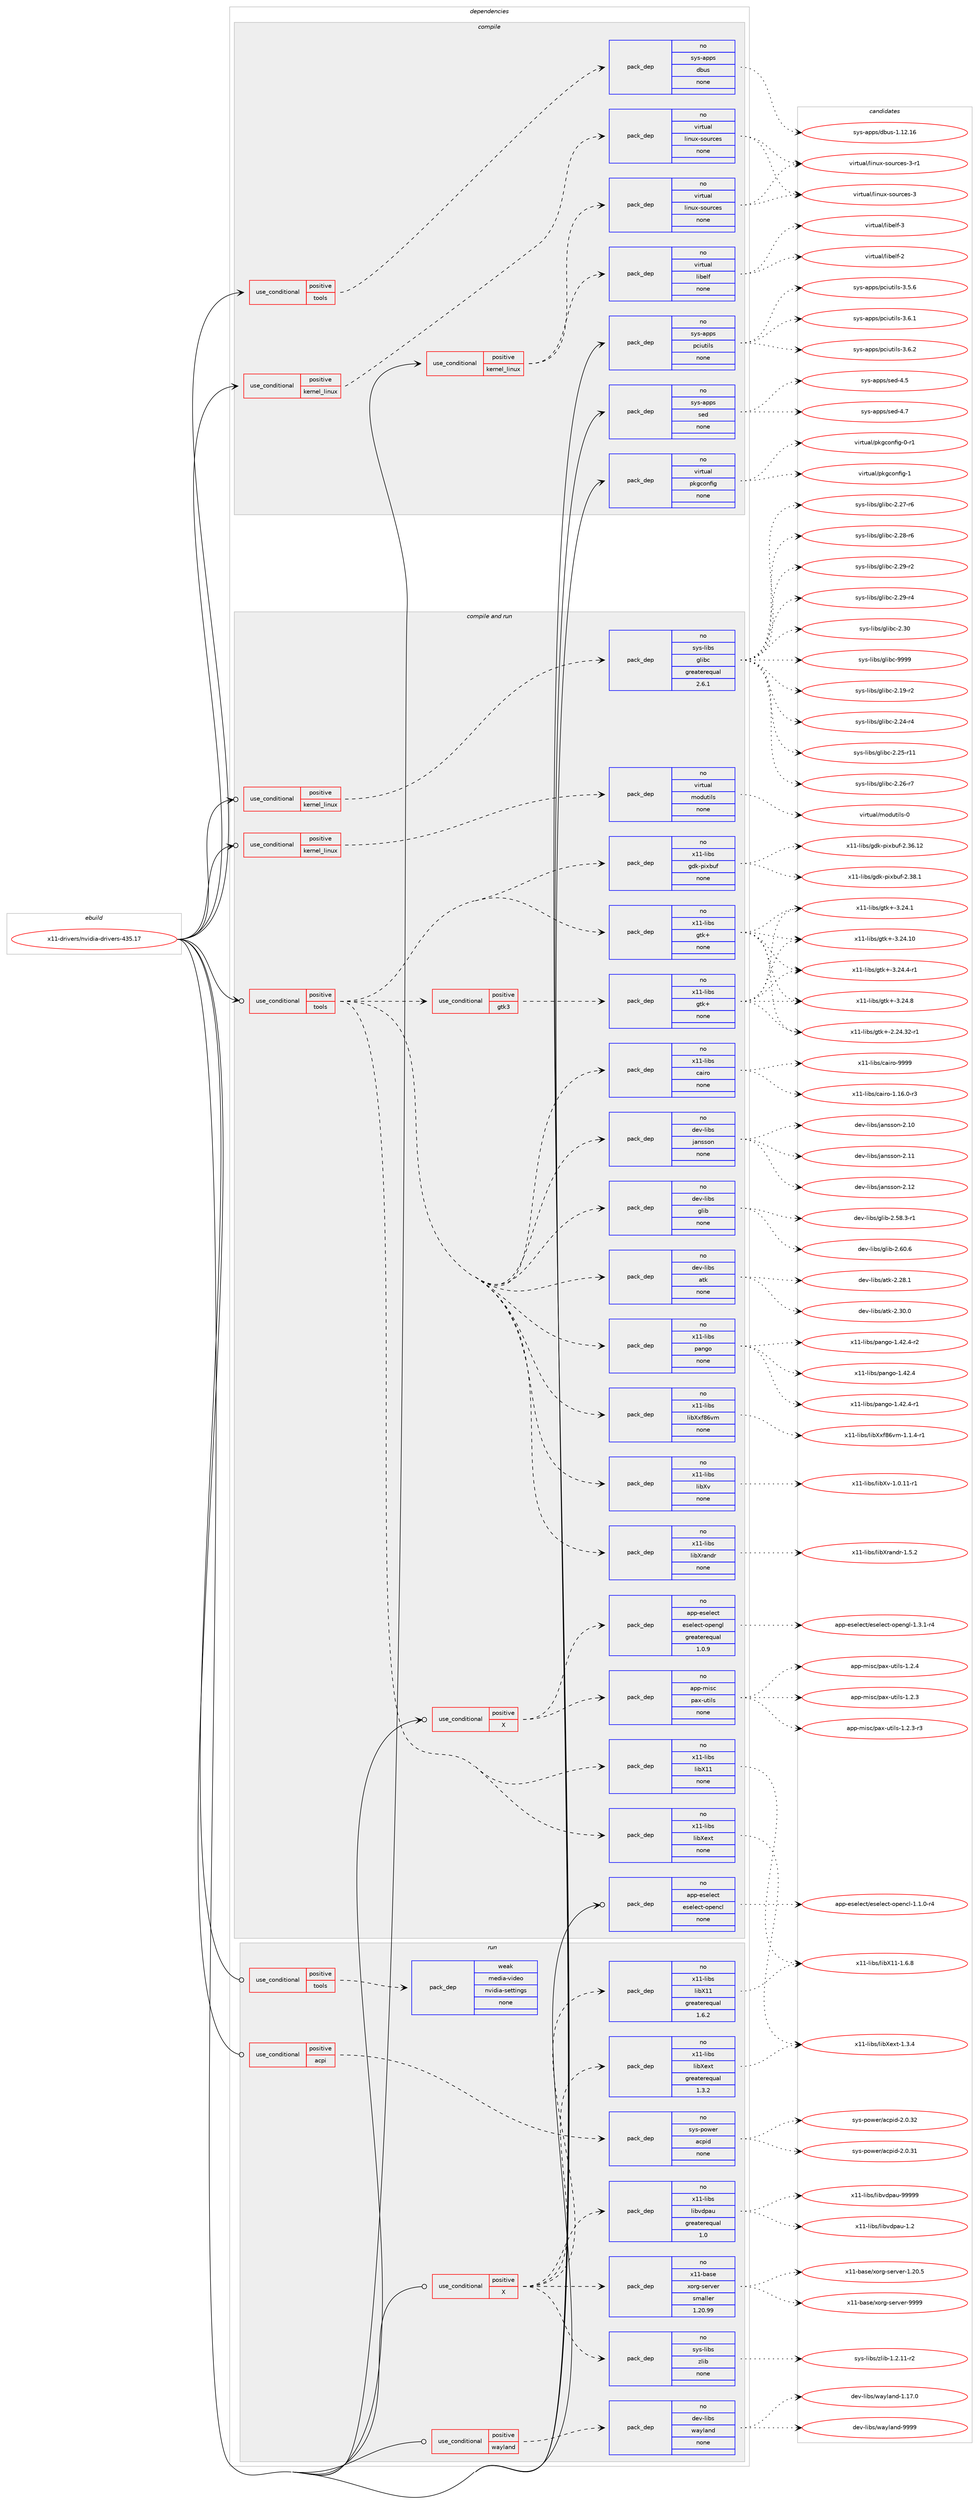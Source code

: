 digraph prolog {

# *************
# Graph options
# *************

newrank=true;
concentrate=true;
compound=true;
graph [rankdir=LR,fontname=Helvetica,fontsize=10,ranksep=1.5];#, ranksep=2.5, nodesep=0.2];
edge  [arrowhead=vee];
node  [fontname=Helvetica,fontsize=10];

# **********
# The ebuild
# **********

subgraph cluster_leftcol {
color=gray;
rank=same;
label=<<i>ebuild</i>>;
id [label="x11-drivers/nvidia-drivers-435.17", color=red, width=4, href="../x11-drivers/nvidia-drivers-435.17.svg"];
}

# ****************
# The dependencies
# ****************

subgraph cluster_midcol {
color=gray;
label=<<i>dependencies</i>>;
subgraph cluster_compile {
fillcolor="#eeeeee";
style=filled;
label=<<i>compile</i>>;
subgraph cond601 {
dependency2317 [label=<<TABLE BORDER="0" CELLBORDER="1" CELLSPACING="0" CELLPADDING="4"><TR><TD ROWSPAN="3" CELLPADDING="10">use_conditional</TD></TR><TR><TD>positive</TD></TR><TR><TD>kernel_linux</TD></TR></TABLE>>, shape=none, color=red];
subgraph pack1685 {
dependency2318 [label=<<TABLE BORDER="0" CELLBORDER="1" CELLSPACING="0" CELLPADDING="4" WIDTH="220"><TR><TD ROWSPAN="6" CELLPADDING="30">pack_dep</TD></TR><TR><TD WIDTH="110">no</TD></TR><TR><TD>virtual</TD></TR><TR><TD>linux-sources</TD></TR><TR><TD>none</TD></TR><TR><TD></TD></TR></TABLE>>, shape=none, color=blue];
}
dependency2317:e -> dependency2318:w [weight=20,style="dashed",arrowhead="vee"];
}
id:e -> dependency2317:w [weight=20,style="solid",arrowhead="vee"];
subgraph cond602 {
dependency2319 [label=<<TABLE BORDER="0" CELLBORDER="1" CELLSPACING="0" CELLPADDING="4"><TR><TD ROWSPAN="3" CELLPADDING="10">use_conditional</TD></TR><TR><TD>positive</TD></TR><TR><TD>kernel_linux</TD></TR></TABLE>>, shape=none, color=red];
subgraph pack1686 {
dependency2320 [label=<<TABLE BORDER="0" CELLBORDER="1" CELLSPACING="0" CELLPADDING="4" WIDTH="220"><TR><TD ROWSPAN="6" CELLPADDING="30">pack_dep</TD></TR><TR><TD WIDTH="110">no</TD></TR><TR><TD>virtual</TD></TR><TR><TD>linux-sources</TD></TR><TR><TD>none</TD></TR><TR><TD></TD></TR></TABLE>>, shape=none, color=blue];
}
dependency2319:e -> dependency2320:w [weight=20,style="dashed",arrowhead="vee"];
subgraph pack1687 {
dependency2321 [label=<<TABLE BORDER="0" CELLBORDER="1" CELLSPACING="0" CELLPADDING="4" WIDTH="220"><TR><TD ROWSPAN="6" CELLPADDING="30">pack_dep</TD></TR><TR><TD WIDTH="110">no</TD></TR><TR><TD>virtual</TD></TR><TR><TD>libelf</TD></TR><TR><TD>none</TD></TR><TR><TD></TD></TR></TABLE>>, shape=none, color=blue];
}
dependency2319:e -> dependency2321:w [weight=20,style="dashed",arrowhead="vee"];
}
id:e -> dependency2319:w [weight=20,style="solid",arrowhead="vee"];
subgraph cond603 {
dependency2322 [label=<<TABLE BORDER="0" CELLBORDER="1" CELLSPACING="0" CELLPADDING="4"><TR><TD ROWSPAN="3" CELLPADDING="10">use_conditional</TD></TR><TR><TD>positive</TD></TR><TR><TD>tools</TD></TR></TABLE>>, shape=none, color=red];
subgraph pack1688 {
dependency2323 [label=<<TABLE BORDER="0" CELLBORDER="1" CELLSPACING="0" CELLPADDING="4" WIDTH="220"><TR><TD ROWSPAN="6" CELLPADDING="30">pack_dep</TD></TR><TR><TD WIDTH="110">no</TD></TR><TR><TD>sys-apps</TD></TR><TR><TD>dbus</TD></TR><TR><TD>none</TD></TR><TR><TD></TD></TR></TABLE>>, shape=none, color=blue];
}
dependency2322:e -> dependency2323:w [weight=20,style="dashed",arrowhead="vee"];
}
id:e -> dependency2322:w [weight=20,style="solid",arrowhead="vee"];
subgraph pack1689 {
dependency2324 [label=<<TABLE BORDER="0" CELLBORDER="1" CELLSPACING="0" CELLPADDING="4" WIDTH="220"><TR><TD ROWSPAN="6" CELLPADDING="30">pack_dep</TD></TR><TR><TD WIDTH="110">no</TD></TR><TR><TD>sys-apps</TD></TR><TR><TD>pciutils</TD></TR><TR><TD>none</TD></TR><TR><TD></TD></TR></TABLE>>, shape=none, color=blue];
}
id:e -> dependency2324:w [weight=20,style="solid",arrowhead="vee"];
subgraph pack1690 {
dependency2325 [label=<<TABLE BORDER="0" CELLBORDER="1" CELLSPACING="0" CELLPADDING="4" WIDTH="220"><TR><TD ROWSPAN="6" CELLPADDING="30">pack_dep</TD></TR><TR><TD WIDTH="110">no</TD></TR><TR><TD>sys-apps</TD></TR><TR><TD>sed</TD></TR><TR><TD>none</TD></TR><TR><TD></TD></TR></TABLE>>, shape=none, color=blue];
}
id:e -> dependency2325:w [weight=20,style="solid",arrowhead="vee"];
subgraph pack1691 {
dependency2326 [label=<<TABLE BORDER="0" CELLBORDER="1" CELLSPACING="0" CELLPADDING="4" WIDTH="220"><TR><TD ROWSPAN="6" CELLPADDING="30">pack_dep</TD></TR><TR><TD WIDTH="110">no</TD></TR><TR><TD>virtual</TD></TR><TR><TD>pkgconfig</TD></TR><TR><TD>none</TD></TR><TR><TD></TD></TR></TABLE>>, shape=none, color=blue];
}
id:e -> dependency2326:w [weight=20,style="solid",arrowhead="vee"];
}
subgraph cluster_compileandrun {
fillcolor="#eeeeee";
style=filled;
label=<<i>compile and run</i>>;
subgraph cond604 {
dependency2327 [label=<<TABLE BORDER="0" CELLBORDER="1" CELLSPACING="0" CELLPADDING="4"><TR><TD ROWSPAN="3" CELLPADDING="10">use_conditional</TD></TR><TR><TD>positive</TD></TR><TR><TD>X</TD></TR></TABLE>>, shape=none, color=red];
subgraph pack1692 {
dependency2328 [label=<<TABLE BORDER="0" CELLBORDER="1" CELLSPACING="0" CELLPADDING="4" WIDTH="220"><TR><TD ROWSPAN="6" CELLPADDING="30">pack_dep</TD></TR><TR><TD WIDTH="110">no</TD></TR><TR><TD>app-eselect</TD></TR><TR><TD>eselect-opengl</TD></TR><TR><TD>greaterequal</TD></TR><TR><TD>1.0.9</TD></TR></TABLE>>, shape=none, color=blue];
}
dependency2327:e -> dependency2328:w [weight=20,style="dashed",arrowhead="vee"];
subgraph pack1693 {
dependency2329 [label=<<TABLE BORDER="0" CELLBORDER="1" CELLSPACING="0" CELLPADDING="4" WIDTH="220"><TR><TD ROWSPAN="6" CELLPADDING="30">pack_dep</TD></TR><TR><TD WIDTH="110">no</TD></TR><TR><TD>app-misc</TD></TR><TR><TD>pax-utils</TD></TR><TR><TD>none</TD></TR><TR><TD></TD></TR></TABLE>>, shape=none, color=blue];
}
dependency2327:e -> dependency2329:w [weight=20,style="dashed",arrowhead="vee"];
}
id:e -> dependency2327:w [weight=20,style="solid",arrowhead="odotvee"];
subgraph cond605 {
dependency2330 [label=<<TABLE BORDER="0" CELLBORDER="1" CELLSPACING="0" CELLPADDING="4"><TR><TD ROWSPAN="3" CELLPADDING="10">use_conditional</TD></TR><TR><TD>positive</TD></TR><TR><TD>kernel_linux</TD></TR></TABLE>>, shape=none, color=red];
subgraph pack1694 {
dependency2331 [label=<<TABLE BORDER="0" CELLBORDER="1" CELLSPACING="0" CELLPADDING="4" WIDTH="220"><TR><TD ROWSPAN="6" CELLPADDING="30">pack_dep</TD></TR><TR><TD WIDTH="110">no</TD></TR><TR><TD>sys-libs</TD></TR><TR><TD>glibc</TD></TR><TR><TD>greaterequal</TD></TR><TR><TD>2.6.1</TD></TR></TABLE>>, shape=none, color=blue];
}
dependency2330:e -> dependency2331:w [weight=20,style="dashed",arrowhead="vee"];
}
id:e -> dependency2330:w [weight=20,style="solid",arrowhead="odotvee"];
subgraph cond606 {
dependency2332 [label=<<TABLE BORDER="0" CELLBORDER="1" CELLSPACING="0" CELLPADDING="4"><TR><TD ROWSPAN="3" CELLPADDING="10">use_conditional</TD></TR><TR><TD>positive</TD></TR><TR><TD>kernel_linux</TD></TR></TABLE>>, shape=none, color=red];
subgraph pack1695 {
dependency2333 [label=<<TABLE BORDER="0" CELLBORDER="1" CELLSPACING="0" CELLPADDING="4" WIDTH="220"><TR><TD ROWSPAN="6" CELLPADDING="30">pack_dep</TD></TR><TR><TD WIDTH="110">no</TD></TR><TR><TD>virtual</TD></TR><TR><TD>modutils</TD></TR><TR><TD>none</TD></TR><TR><TD></TD></TR></TABLE>>, shape=none, color=blue];
}
dependency2332:e -> dependency2333:w [weight=20,style="dashed",arrowhead="vee"];
}
id:e -> dependency2332:w [weight=20,style="solid",arrowhead="odotvee"];
subgraph cond607 {
dependency2334 [label=<<TABLE BORDER="0" CELLBORDER="1" CELLSPACING="0" CELLPADDING="4"><TR><TD ROWSPAN="3" CELLPADDING="10">use_conditional</TD></TR><TR><TD>positive</TD></TR><TR><TD>tools</TD></TR></TABLE>>, shape=none, color=red];
subgraph pack1696 {
dependency2335 [label=<<TABLE BORDER="0" CELLBORDER="1" CELLSPACING="0" CELLPADDING="4" WIDTH="220"><TR><TD ROWSPAN="6" CELLPADDING="30">pack_dep</TD></TR><TR><TD WIDTH="110">no</TD></TR><TR><TD>dev-libs</TD></TR><TR><TD>atk</TD></TR><TR><TD>none</TD></TR><TR><TD></TD></TR></TABLE>>, shape=none, color=blue];
}
dependency2334:e -> dependency2335:w [weight=20,style="dashed",arrowhead="vee"];
subgraph pack1697 {
dependency2336 [label=<<TABLE BORDER="0" CELLBORDER="1" CELLSPACING="0" CELLPADDING="4" WIDTH="220"><TR><TD ROWSPAN="6" CELLPADDING="30">pack_dep</TD></TR><TR><TD WIDTH="110">no</TD></TR><TR><TD>dev-libs</TD></TR><TR><TD>glib</TD></TR><TR><TD>none</TD></TR><TR><TD></TD></TR></TABLE>>, shape=none, color=blue];
}
dependency2334:e -> dependency2336:w [weight=20,style="dashed",arrowhead="vee"];
subgraph pack1698 {
dependency2337 [label=<<TABLE BORDER="0" CELLBORDER="1" CELLSPACING="0" CELLPADDING="4" WIDTH="220"><TR><TD ROWSPAN="6" CELLPADDING="30">pack_dep</TD></TR><TR><TD WIDTH="110">no</TD></TR><TR><TD>dev-libs</TD></TR><TR><TD>jansson</TD></TR><TR><TD>none</TD></TR><TR><TD></TD></TR></TABLE>>, shape=none, color=blue];
}
dependency2334:e -> dependency2337:w [weight=20,style="dashed",arrowhead="vee"];
subgraph cond608 {
dependency2338 [label=<<TABLE BORDER="0" CELLBORDER="1" CELLSPACING="0" CELLPADDING="4"><TR><TD ROWSPAN="3" CELLPADDING="10">use_conditional</TD></TR><TR><TD>positive</TD></TR><TR><TD>gtk3</TD></TR></TABLE>>, shape=none, color=red];
subgraph pack1699 {
dependency2339 [label=<<TABLE BORDER="0" CELLBORDER="1" CELLSPACING="0" CELLPADDING="4" WIDTH="220"><TR><TD ROWSPAN="6" CELLPADDING="30">pack_dep</TD></TR><TR><TD WIDTH="110">no</TD></TR><TR><TD>x11-libs</TD></TR><TR><TD>gtk+</TD></TR><TR><TD>none</TD></TR><TR><TD></TD></TR></TABLE>>, shape=none, color=blue];
}
dependency2338:e -> dependency2339:w [weight=20,style="dashed",arrowhead="vee"];
}
dependency2334:e -> dependency2338:w [weight=20,style="dashed",arrowhead="vee"];
subgraph pack1700 {
dependency2340 [label=<<TABLE BORDER="0" CELLBORDER="1" CELLSPACING="0" CELLPADDING="4" WIDTH="220"><TR><TD ROWSPAN="6" CELLPADDING="30">pack_dep</TD></TR><TR><TD WIDTH="110">no</TD></TR><TR><TD>x11-libs</TD></TR><TR><TD>cairo</TD></TR><TR><TD>none</TD></TR><TR><TD></TD></TR></TABLE>>, shape=none, color=blue];
}
dependency2334:e -> dependency2340:w [weight=20,style="dashed",arrowhead="vee"];
subgraph pack1701 {
dependency2341 [label=<<TABLE BORDER="0" CELLBORDER="1" CELLSPACING="0" CELLPADDING="4" WIDTH="220"><TR><TD ROWSPAN="6" CELLPADDING="30">pack_dep</TD></TR><TR><TD WIDTH="110">no</TD></TR><TR><TD>x11-libs</TD></TR><TR><TD>gdk-pixbuf</TD></TR><TR><TD>none</TD></TR><TR><TD></TD></TR></TABLE>>, shape=none, color=blue];
}
dependency2334:e -> dependency2341:w [weight=20,style="dashed",arrowhead="vee"];
subgraph pack1702 {
dependency2342 [label=<<TABLE BORDER="0" CELLBORDER="1" CELLSPACING="0" CELLPADDING="4" WIDTH="220"><TR><TD ROWSPAN="6" CELLPADDING="30">pack_dep</TD></TR><TR><TD WIDTH="110">no</TD></TR><TR><TD>x11-libs</TD></TR><TR><TD>gtk+</TD></TR><TR><TD>none</TD></TR><TR><TD></TD></TR></TABLE>>, shape=none, color=blue];
}
dependency2334:e -> dependency2342:w [weight=20,style="dashed",arrowhead="vee"];
subgraph pack1703 {
dependency2343 [label=<<TABLE BORDER="0" CELLBORDER="1" CELLSPACING="0" CELLPADDING="4" WIDTH="220"><TR><TD ROWSPAN="6" CELLPADDING="30">pack_dep</TD></TR><TR><TD WIDTH="110">no</TD></TR><TR><TD>x11-libs</TD></TR><TR><TD>libX11</TD></TR><TR><TD>none</TD></TR><TR><TD></TD></TR></TABLE>>, shape=none, color=blue];
}
dependency2334:e -> dependency2343:w [weight=20,style="dashed",arrowhead="vee"];
subgraph pack1704 {
dependency2344 [label=<<TABLE BORDER="0" CELLBORDER="1" CELLSPACING="0" CELLPADDING="4" WIDTH="220"><TR><TD ROWSPAN="6" CELLPADDING="30">pack_dep</TD></TR><TR><TD WIDTH="110">no</TD></TR><TR><TD>x11-libs</TD></TR><TR><TD>libXext</TD></TR><TR><TD>none</TD></TR><TR><TD></TD></TR></TABLE>>, shape=none, color=blue];
}
dependency2334:e -> dependency2344:w [weight=20,style="dashed",arrowhead="vee"];
subgraph pack1705 {
dependency2345 [label=<<TABLE BORDER="0" CELLBORDER="1" CELLSPACING="0" CELLPADDING="4" WIDTH="220"><TR><TD ROWSPAN="6" CELLPADDING="30">pack_dep</TD></TR><TR><TD WIDTH="110">no</TD></TR><TR><TD>x11-libs</TD></TR><TR><TD>libXrandr</TD></TR><TR><TD>none</TD></TR><TR><TD></TD></TR></TABLE>>, shape=none, color=blue];
}
dependency2334:e -> dependency2345:w [weight=20,style="dashed",arrowhead="vee"];
subgraph pack1706 {
dependency2346 [label=<<TABLE BORDER="0" CELLBORDER="1" CELLSPACING="0" CELLPADDING="4" WIDTH="220"><TR><TD ROWSPAN="6" CELLPADDING="30">pack_dep</TD></TR><TR><TD WIDTH="110">no</TD></TR><TR><TD>x11-libs</TD></TR><TR><TD>libXv</TD></TR><TR><TD>none</TD></TR><TR><TD></TD></TR></TABLE>>, shape=none, color=blue];
}
dependency2334:e -> dependency2346:w [weight=20,style="dashed",arrowhead="vee"];
subgraph pack1707 {
dependency2347 [label=<<TABLE BORDER="0" CELLBORDER="1" CELLSPACING="0" CELLPADDING="4" WIDTH="220"><TR><TD ROWSPAN="6" CELLPADDING="30">pack_dep</TD></TR><TR><TD WIDTH="110">no</TD></TR><TR><TD>x11-libs</TD></TR><TR><TD>libXxf86vm</TD></TR><TR><TD>none</TD></TR><TR><TD></TD></TR></TABLE>>, shape=none, color=blue];
}
dependency2334:e -> dependency2347:w [weight=20,style="dashed",arrowhead="vee"];
subgraph pack1708 {
dependency2348 [label=<<TABLE BORDER="0" CELLBORDER="1" CELLSPACING="0" CELLPADDING="4" WIDTH="220"><TR><TD ROWSPAN="6" CELLPADDING="30">pack_dep</TD></TR><TR><TD WIDTH="110">no</TD></TR><TR><TD>x11-libs</TD></TR><TR><TD>pango</TD></TR><TR><TD>none</TD></TR><TR><TD></TD></TR></TABLE>>, shape=none, color=blue];
}
dependency2334:e -> dependency2348:w [weight=20,style="dashed",arrowhead="vee"];
}
id:e -> dependency2334:w [weight=20,style="solid",arrowhead="odotvee"];
subgraph pack1709 {
dependency2349 [label=<<TABLE BORDER="0" CELLBORDER="1" CELLSPACING="0" CELLPADDING="4" WIDTH="220"><TR><TD ROWSPAN="6" CELLPADDING="30">pack_dep</TD></TR><TR><TD WIDTH="110">no</TD></TR><TR><TD>app-eselect</TD></TR><TR><TD>eselect-opencl</TD></TR><TR><TD>none</TD></TR><TR><TD></TD></TR></TABLE>>, shape=none, color=blue];
}
id:e -> dependency2349:w [weight=20,style="solid",arrowhead="odotvee"];
}
subgraph cluster_run {
fillcolor="#eeeeee";
style=filled;
label=<<i>run</i>>;
subgraph cond609 {
dependency2350 [label=<<TABLE BORDER="0" CELLBORDER="1" CELLSPACING="0" CELLPADDING="4"><TR><TD ROWSPAN="3" CELLPADDING="10">use_conditional</TD></TR><TR><TD>positive</TD></TR><TR><TD>X</TD></TR></TABLE>>, shape=none, color=red];
subgraph pack1710 {
dependency2351 [label=<<TABLE BORDER="0" CELLBORDER="1" CELLSPACING="0" CELLPADDING="4" WIDTH="220"><TR><TD ROWSPAN="6" CELLPADDING="30">pack_dep</TD></TR><TR><TD WIDTH="110">no</TD></TR><TR><TD>x11-base</TD></TR><TR><TD>xorg-server</TD></TR><TR><TD>smaller</TD></TR><TR><TD>1.20.99</TD></TR></TABLE>>, shape=none, color=blue];
}
dependency2350:e -> dependency2351:w [weight=20,style="dashed",arrowhead="vee"];
subgraph pack1711 {
dependency2352 [label=<<TABLE BORDER="0" CELLBORDER="1" CELLSPACING="0" CELLPADDING="4" WIDTH="220"><TR><TD ROWSPAN="6" CELLPADDING="30">pack_dep</TD></TR><TR><TD WIDTH="110">no</TD></TR><TR><TD>x11-libs</TD></TR><TR><TD>libX11</TD></TR><TR><TD>greaterequal</TD></TR><TR><TD>1.6.2</TD></TR></TABLE>>, shape=none, color=blue];
}
dependency2350:e -> dependency2352:w [weight=20,style="dashed",arrowhead="vee"];
subgraph pack1712 {
dependency2353 [label=<<TABLE BORDER="0" CELLBORDER="1" CELLSPACING="0" CELLPADDING="4" WIDTH="220"><TR><TD ROWSPAN="6" CELLPADDING="30">pack_dep</TD></TR><TR><TD WIDTH="110">no</TD></TR><TR><TD>x11-libs</TD></TR><TR><TD>libXext</TD></TR><TR><TD>greaterequal</TD></TR><TR><TD>1.3.2</TD></TR></TABLE>>, shape=none, color=blue];
}
dependency2350:e -> dependency2353:w [weight=20,style="dashed",arrowhead="vee"];
subgraph pack1713 {
dependency2354 [label=<<TABLE BORDER="0" CELLBORDER="1" CELLSPACING="0" CELLPADDING="4" WIDTH="220"><TR><TD ROWSPAN="6" CELLPADDING="30">pack_dep</TD></TR><TR><TD WIDTH="110">no</TD></TR><TR><TD>x11-libs</TD></TR><TR><TD>libvdpau</TD></TR><TR><TD>greaterequal</TD></TR><TR><TD>1.0</TD></TR></TABLE>>, shape=none, color=blue];
}
dependency2350:e -> dependency2354:w [weight=20,style="dashed",arrowhead="vee"];
subgraph pack1714 {
dependency2355 [label=<<TABLE BORDER="0" CELLBORDER="1" CELLSPACING="0" CELLPADDING="4" WIDTH="220"><TR><TD ROWSPAN="6" CELLPADDING="30">pack_dep</TD></TR><TR><TD WIDTH="110">no</TD></TR><TR><TD>sys-libs</TD></TR><TR><TD>zlib</TD></TR><TR><TD>none</TD></TR><TR><TD></TD></TR></TABLE>>, shape=none, color=blue];
}
dependency2350:e -> dependency2355:w [weight=20,style="dashed",arrowhead="vee"];
}
id:e -> dependency2350:w [weight=20,style="solid",arrowhead="odot"];
subgraph cond610 {
dependency2356 [label=<<TABLE BORDER="0" CELLBORDER="1" CELLSPACING="0" CELLPADDING="4"><TR><TD ROWSPAN="3" CELLPADDING="10">use_conditional</TD></TR><TR><TD>positive</TD></TR><TR><TD>acpi</TD></TR></TABLE>>, shape=none, color=red];
subgraph pack1715 {
dependency2357 [label=<<TABLE BORDER="0" CELLBORDER="1" CELLSPACING="0" CELLPADDING="4" WIDTH="220"><TR><TD ROWSPAN="6" CELLPADDING="30">pack_dep</TD></TR><TR><TD WIDTH="110">no</TD></TR><TR><TD>sys-power</TD></TR><TR><TD>acpid</TD></TR><TR><TD>none</TD></TR><TR><TD></TD></TR></TABLE>>, shape=none, color=blue];
}
dependency2356:e -> dependency2357:w [weight=20,style="dashed",arrowhead="vee"];
}
id:e -> dependency2356:w [weight=20,style="solid",arrowhead="odot"];
subgraph cond611 {
dependency2358 [label=<<TABLE BORDER="0" CELLBORDER="1" CELLSPACING="0" CELLPADDING="4"><TR><TD ROWSPAN="3" CELLPADDING="10">use_conditional</TD></TR><TR><TD>positive</TD></TR><TR><TD>tools</TD></TR></TABLE>>, shape=none, color=red];
subgraph pack1716 {
dependency2359 [label=<<TABLE BORDER="0" CELLBORDER="1" CELLSPACING="0" CELLPADDING="4" WIDTH="220"><TR><TD ROWSPAN="6" CELLPADDING="30">pack_dep</TD></TR><TR><TD WIDTH="110">weak</TD></TR><TR><TD>media-video</TD></TR><TR><TD>nvidia-settings</TD></TR><TR><TD>none</TD></TR><TR><TD></TD></TR></TABLE>>, shape=none, color=blue];
}
dependency2358:e -> dependency2359:w [weight=20,style="dashed",arrowhead="vee"];
}
id:e -> dependency2358:w [weight=20,style="solid",arrowhead="odot"];
subgraph cond612 {
dependency2360 [label=<<TABLE BORDER="0" CELLBORDER="1" CELLSPACING="0" CELLPADDING="4"><TR><TD ROWSPAN="3" CELLPADDING="10">use_conditional</TD></TR><TR><TD>positive</TD></TR><TR><TD>wayland</TD></TR></TABLE>>, shape=none, color=red];
subgraph pack1717 {
dependency2361 [label=<<TABLE BORDER="0" CELLBORDER="1" CELLSPACING="0" CELLPADDING="4" WIDTH="220"><TR><TD ROWSPAN="6" CELLPADDING="30">pack_dep</TD></TR><TR><TD WIDTH="110">no</TD></TR><TR><TD>dev-libs</TD></TR><TR><TD>wayland</TD></TR><TR><TD>none</TD></TR><TR><TD></TD></TR></TABLE>>, shape=none, color=blue];
}
dependency2360:e -> dependency2361:w [weight=20,style="dashed",arrowhead="vee"];
}
id:e -> dependency2360:w [weight=20,style="solid",arrowhead="odot"];
}
}

# **************
# The candidates
# **************

subgraph cluster_choices {
rank=same;
color=gray;
label=<<i>candidates</i>>;

subgraph choice1685 {
color=black;
nodesep=1;
choice118105114116117971084710810511011712045115111117114991011154551 [label="virtual/linux-sources-3", color=red, width=4,href="../virtual/linux-sources-3.svg"];
choice1181051141161179710847108105110117120451151111171149910111545514511449 [label="virtual/linux-sources-3-r1", color=red, width=4,href="../virtual/linux-sources-3-r1.svg"];
dependency2318:e -> choice118105114116117971084710810511011712045115111117114991011154551:w [style=dotted,weight="100"];
dependency2318:e -> choice1181051141161179710847108105110117120451151111171149910111545514511449:w [style=dotted,weight="100"];
}
subgraph choice1686 {
color=black;
nodesep=1;
choice118105114116117971084710810511011712045115111117114991011154551 [label="virtual/linux-sources-3", color=red, width=4,href="../virtual/linux-sources-3.svg"];
choice1181051141161179710847108105110117120451151111171149910111545514511449 [label="virtual/linux-sources-3-r1", color=red, width=4,href="../virtual/linux-sources-3-r1.svg"];
dependency2320:e -> choice118105114116117971084710810511011712045115111117114991011154551:w [style=dotted,weight="100"];
dependency2320:e -> choice1181051141161179710847108105110117120451151111171149910111545514511449:w [style=dotted,weight="100"];
}
subgraph choice1687 {
color=black;
nodesep=1;
choice1181051141161179710847108105981011081024550 [label="virtual/libelf-2", color=red, width=4,href="../virtual/libelf-2.svg"];
choice1181051141161179710847108105981011081024551 [label="virtual/libelf-3", color=red, width=4,href="../virtual/libelf-3.svg"];
dependency2321:e -> choice1181051141161179710847108105981011081024550:w [style=dotted,weight="100"];
dependency2321:e -> choice1181051141161179710847108105981011081024551:w [style=dotted,weight="100"];
}
subgraph choice1688 {
color=black;
nodesep=1;
choice115121115459711211211547100981171154549464950464954 [label="sys-apps/dbus-1.12.16", color=red, width=4,href="../sys-apps/dbus-1.12.16.svg"];
dependency2323:e -> choice115121115459711211211547100981171154549464950464954:w [style=dotted,weight="100"];
}
subgraph choice1689 {
color=black;
nodesep=1;
choice11512111545971121121154711299105117116105108115455146534654 [label="sys-apps/pciutils-3.5.6", color=red, width=4,href="../sys-apps/pciutils-3.5.6.svg"];
choice11512111545971121121154711299105117116105108115455146544649 [label="sys-apps/pciutils-3.6.1", color=red, width=4,href="../sys-apps/pciutils-3.6.1.svg"];
choice11512111545971121121154711299105117116105108115455146544650 [label="sys-apps/pciutils-3.6.2", color=red, width=4,href="../sys-apps/pciutils-3.6.2.svg"];
dependency2324:e -> choice11512111545971121121154711299105117116105108115455146534654:w [style=dotted,weight="100"];
dependency2324:e -> choice11512111545971121121154711299105117116105108115455146544649:w [style=dotted,weight="100"];
dependency2324:e -> choice11512111545971121121154711299105117116105108115455146544650:w [style=dotted,weight="100"];
}
subgraph choice1690 {
color=black;
nodesep=1;
choice11512111545971121121154711510110045524653 [label="sys-apps/sed-4.5", color=red, width=4,href="../sys-apps/sed-4.5.svg"];
choice11512111545971121121154711510110045524655 [label="sys-apps/sed-4.7", color=red, width=4,href="../sys-apps/sed-4.7.svg"];
dependency2325:e -> choice11512111545971121121154711510110045524653:w [style=dotted,weight="100"];
dependency2325:e -> choice11512111545971121121154711510110045524655:w [style=dotted,weight="100"];
}
subgraph choice1691 {
color=black;
nodesep=1;
choice11810511411611797108471121071039911111010210510345484511449 [label="virtual/pkgconfig-0-r1", color=red, width=4,href="../virtual/pkgconfig-0-r1.svg"];
choice1181051141161179710847112107103991111101021051034549 [label="virtual/pkgconfig-1", color=red, width=4,href="../virtual/pkgconfig-1.svg"];
dependency2326:e -> choice11810511411611797108471121071039911111010210510345484511449:w [style=dotted,weight="100"];
dependency2326:e -> choice1181051141161179710847112107103991111101021051034549:w [style=dotted,weight="100"];
}
subgraph choice1692 {
color=black;
nodesep=1;
choice9711211245101115101108101991164710111510110810199116451111121011101031084549465146494511452 [label="app-eselect/eselect-opengl-1.3.1-r4", color=red, width=4,href="../app-eselect/eselect-opengl-1.3.1-r4.svg"];
dependency2328:e -> choice9711211245101115101108101991164710111510110810199116451111121011101031084549465146494511452:w [style=dotted,weight="100"];
}
subgraph choice1693 {
color=black;
nodesep=1;
choice971121124510910511599471129712045117116105108115454946504651 [label="app-misc/pax-utils-1.2.3", color=red, width=4,href="../app-misc/pax-utils-1.2.3.svg"];
choice9711211245109105115994711297120451171161051081154549465046514511451 [label="app-misc/pax-utils-1.2.3-r3", color=red, width=4,href="../app-misc/pax-utils-1.2.3-r3.svg"];
choice971121124510910511599471129712045117116105108115454946504652 [label="app-misc/pax-utils-1.2.4", color=red, width=4,href="../app-misc/pax-utils-1.2.4.svg"];
dependency2329:e -> choice971121124510910511599471129712045117116105108115454946504651:w [style=dotted,weight="100"];
dependency2329:e -> choice9711211245109105115994711297120451171161051081154549465046514511451:w [style=dotted,weight="100"];
dependency2329:e -> choice971121124510910511599471129712045117116105108115454946504652:w [style=dotted,weight="100"];
}
subgraph choice1694 {
color=black;
nodesep=1;
choice115121115451081059811547103108105989945504649574511450 [label="sys-libs/glibc-2.19-r2", color=red, width=4,href="../sys-libs/glibc-2.19-r2.svg"];
choice115121115451081059811547103108105989945504650524511452 [label="sys-libs/glibc-2.24-r4", color=red, width=4,href="../sys-libs/glibc-2.24-r4.svg"];
choice11512111545108105981154710310810598994550465053451144949 [label="sys-libs/glibc-2.25-r11", color=red, width=4,href="../sys-libs/glibc-2.25-r11.svg"];
choice115121115451081059811547103108105989945504650544511455 [label="sys-libs/glibc-2.26-r7", color=red, width=4,href="../sys-libs/glibc-2.26-r7.svg"];
choice115121115451081059811547103108105989945504650554511454 [label="sys-libs/glibc-2.27-r6", color=red, width=4,href="../sys-libs/glibc-2.27-r6.svg"];
choice115121115451081059811547103108105989945504650564511454 [label="sys-libs/glibc-2.28-r6", color=red, width=4,href="../sys-libs/glibc-2.28-r6.svg"];
choice115121115451081059811547103108105989945504650574511450 [label="sys-libs/glibc-2.29-r2", color=red, width=4,href="../sys-libs/glibc-2.29-r2.svg"];
choice115121115451081059811547103108105989945504650574511452 [label="sys-libs/glibc-2.29-r4", color=red, width=4,href="../sys-libs/glibc-2.29-r4.svg"];
choice11512111545108105981154710310810598994550465148 [label="sys-libs/glibc-2.30", color=red, width=4,href="../sys-libs/glibc-2.30.svg"];
choice11512111545108105981154710310810598994557575757 [label="sys-libs/glibc-9999", color=red, width=4,href="../sys-libs/glibc-9999.svg"];
dependency2331:e -> choice115121115451081059811547103108105989945504649574511450:w [style=dotted,weight="100"];
dependency2331:e -> choice115121115451081059811547103108105989945504650524511452:w [style=dotted,weight="100"];
dependency2331:e -> choice11512111545108105981154710310810598994550465053451144949:w [style=dotted,weight="100"];
dependency2331:e -> choice115121115451081059811547103108105989945504650544511455:w [style=dotted,weight="100"];
dependency2331:e -> choice115121115451081059811547103108105989945504650554511454:w [style=dotted,weight="100"];
dependency2331:e -> choice115121115451081059811547103108105989945504650564511454:w [style=dotted,weight="100"];
dependency2331:e -> choice115121115451081059811547103108105989945504650574511450:w [style=dotted,weight="100"];
dependency2331:e -> choice115121115451081059811547103108105989945504650574511452:w [style=dotted,weight="100"];
dependency2331:e -> choice11512111545108105981154710310810598994550465148:w [style=dotted,weight="100"];
dependency2331:e -> choice11512111545108105981154710310810598994557575757:w [style=dotted,weight="100"];
}
subgraph choice1695 {
color=black;
nodesep=1;
choice11810511411611797108471091111001171161051081154548 [label="virtual/modutils-0", color=red, width=4,href="../virtual/modutils-0.svg"];
dependency2333:e -> choice11810511411611797108471091111001171161051081154548:w [style=dotted,weight="100"];
}
subgraph choice1696 {
color=black;
nodesep=1;
choice1001011184510810598115479711610745504650564649 [label="dev-libs/atk-2.28.1", color=red, width=4,href="../dev-libs/atk-2.28.1.svg"];
choice1001011184510810598115479711610745504651484648 [label="dev-libs/atk-2.30.0", color=red, width=4,href="../dev-libs/atk-2.30.0.svg"];
dependency2335:e -> choice1001011184510810598115479711610745504650564649:w [style=dotted,weight="100"];
dependency2335:e -> choice1001011184510810598115479711610745504651484648:w [style=dotted,weight="100"];
}
subgraph choice1697 {
color=black;
nodesep=1;
choice10010111845108105981154710310810598455046535646514511449 [label="dev-libs/glib-2.58.3-r1", color=red, width=4,href="../dev-libs/glib-2.58.3-r1.svg"];
choice1001011184510810598115471031081059845504654484654 [label="dev-libs/glib-2.60.6", color=red, width=4,href="../dev-libs/glib-2.60.6.svg"];
dependency2336:e -> choice10010111845108105981154710310810598455046535646514511449:w [style=dotted,weight="100"];
dependency2336:e -> choice1001011184510810598115471031081059845504654484654:w [style=dotted,weight="100"];
}
subgraph choice1698 {
color=black;
nodesep=1;
choice100101118451081059811547106971101151151111104550464948 [label="dev-libs/jansson-2.10", color=red, width=4,href="../dev-libs/jansson-2.10.svg"];
choice100101118451081059811547106971101151151111104550464949 [label="dev-libs/jansson-2.11", color=red, width=4,href="../dev-libs/jansson-2.11.svg"];
choice100101118451081059811547106971101151151111104550464950 [label="dev-libs/jansson-2.12", color=red, width=4,href="../dev-libs/jansson-2.12.svg"];
dependency2337:e -> choice100101118451081059811547106971101151151111104550464948:w [style=dotted,weight="100"];
dependency2337:e -> choice100101118451081059811547106971101151151111104550464949:w [style=dotted,weight="100"];
dependency2337:e -> choice100101118451081059811547106971101151151111104550464950:w [style=dotted,weight="100"];
}
subgraph choice1699 {
color=black;
nodesep=1;
choice12049494510810598115471031161074345504650524651504511449 [label="x11-libs/gtk+-2.24.32-r1", color=red, width=4,href="../x11-libs/gtk+-2.24.32-r1.svg"];
choice12049494510810598115471031161074345514650524649 [label="x11-libs/gtk+-3.24.1", color=red, width=4,href="../x11-libs/gtk+-3.24.1.svg"];
choice1204949451081059811547103116107434551465052464948 [label="x11-libs/gtk+-3.24.10", color=red, width=4,href="../x11-libs/gtk+-3.24.10.svg"];
choice120494945108105981154710311610743455146505246524511449 [label="x11-libs/gtk+-3.24.4-r1", color=red, width=4,href="../x11-libs/gtk+-3.24.4-r1.svg"];
choice12049494510810598115471031161074345514650524656 [label="x11-libs/gtk+-3.24.8", color=red, width=4,href="../x11-libs/gtk+-3.24.8.svg"];
dependency2339:e -> choice12049494510810598115471031161074345504650524651504511449:w [style=dotted,weight="100"];
dependency2339:e -> choice12049494510810598115471031161074345514650524649:w [style=dotted,weight="100"];
dependency2339:e -> choice1204949451081059811547103116107434551465052464948:w [style=dotted,weight="100"];
dependency2339:e -> choice120494945108105981154710311610743455146505246524511449:w [style=dotted,weight="100"];
dependency2339:e -> choice12049494510810598115471031161074345514650524656:w [style=dotted,weight="100"];
}
subgraph choice1700 {
color=black;
nodesep=1;
choice12049494510810598115479997105114111454946495446484511451 [label="x11-libs/cairo-1.16.0-r3", color=red, width=4,href="../x11-libs/cairo-1.16.0-r3.svg"];
choice120494945108105981154799971051141114557575757 [label="x11-libs/cairo-9999", color=red, width=4,href="../x11-libs/cairo-9999.svg"];
dependency2340:e -> choice12049494510810598115479997105114111454946495446484511451:w [style=dotted,weight="100"];
dependency2340:e -> choice120494945108105981154799971051141114557575757:w [style=dotted,weight="100"];
}
subgraph choice1701 {
color=black;
nodesep=1;
choice120494945108105981154710310010745112105120981171024550465154464950 [label="x11-libs/gdk-pixbuf-2.36.12", color=red, width=4,href="../x11-libs/gdk-pixbuf-2.36.12.svg"];
choice1204949451081059811547103100107451121051209811710245504651564649 [label="x11-libs/gdk-pixbuf-2.38.1", color=red, width=4,href="../x11-libs/gdk-pixbuf-2.38.1.svg"];
dependency2341:e -> choice120494945108105981154710310010745112105120981171024550465154464950:w [style=dotted,weight="100"];
dependency2341:e -> choice1204949451081059811547103100107451121051209811710245504651564649:w [style=dotted,weight="100"];
}
subgraph choice1702 {
color=black;
nodesep=1;
choice12049494510810598115471031161074345504650524651504511449 [label="x11-libs/gtk+-2.24.32-r1", color=red, width=4,href="../x11-libs/gtk+-2.24.32-r1.svg"];
choice12049494510810598115471031161074345514650524649 [label="x11-libs/gtk+-3.24.1", color=red, width=4,href="../x11-libs/gtk+-3.24.1.svg"];
choice1204949451081059811547103116107434551465052464948 [label="x11-libs/gtk+-3.24.10", color=red, width=4,href="../x11-libs/gtk+-3.24.10.svg"];
choice120494945108105981154710311610743455146505246524511449 [label="x11-libs/gtk+-3.24.4-r1", color=red, width=4,href="../x11-libs/gtk+-3.24.4-r1.svg"];
choice12049494510810598115471031161074345514650524656 [label="x11-libs/gtk+-3.24.8", color=red, width=4,href="../x11-libs/gtk+-3.24.8.svg"];
dependency2342:e -> choice12049494510810598115471031161074345504650524651504511449:w [style=dotted,weight="100"];
dependency2342:e -> choice12049494510810598115471031161074345514650524649:w [style=dotted,weight="100"];
dependency2342:e -> choice1204949451081059811547103116107434551465052464948:w [style=dotted,weight="100"];
dependency2342:e -> choice120494945108105981154710311610743455146505246524511449:w [style=dotted,weight="100"];
dependency2342:e -> choice12049494510810598115471031161074345514650524656:w [style=dotted,weight="100"];
}
subgraph choice1703 {
color=black;
nodesep=1;
choice120494945108105981154710810598884949454946544656 [label="x11-libs/libX11-1.6.8", color=red, width=4,href="../x11-libs/libX11-1.6.8.svg"];
dependency2343:e -> choice120494945108105981154710810598884949454946544656:w [style=dotted,weight="100"];
}
subgraph choice1704 {
color=black;
nodesep=1;
choice12049494510810598115471081059888101120116454946514652 [label="x11-libs/libXext-1.3.4", color=red, width=4,href="../x11-libs/libXext-1.3.4.svg"];
dependency2344:e -> choice12049494510810598115471081059888101120116454946514652:w [style=dotted,weight="100"];
}
subgraph choice1705 {
color=black;
nodesep=1;
choice1204949451081059811547108105988811497110100114454946534650 [label="x11-libs/libXrandr-1.5.2", color=red, width=4,href="../x11-libs/libXrandr-1.5.2.svg"];
dependency2345:e -> choice1204949451081059811547108105988811497110100114454946534650:w [style=dotted,weight="100"];
}
subgraph choice1706 {
color=black;
nodesep=1;
choice12049494510810598115471081059888118454946484649494511449 [label="x11-libs/libXv-1.0.11-r1", color=red, width=4,href="../x11-libs/libXv-1.0.11-r1.svg"];
dependency2346:e -> choice12049494510810598115471081059888118454946484649494511449:w [style=dotted,weight="100"];
}
subgraph choice1707 {
color=black;
nodesep=1;
choice1204949451081059811547108105988812010256541181094549464946524511449 [label="x11-libs/libXxf86vm-1.1.4-r1", color=red, width=4,href="../x11-libs/libXxf86vm-1.1.4-r1.svg"];
dependency2347:e -> choice1204949451081059811547108105988812010256541181094549464946524511449:w [style=dotted,weight="100"];
}
subgraph choice1708 {
color=black;
nodesep=1;
choice12049494510810598115471129711010311145494652504652 [label="x11-libs/pango-1.42.4", color=red, width=4,href="../x11-libs/pango-1.42.4.svg"];
choice120494945108105981154711297110103111454946525046524511449 [label="x11-libs/pango-1.42.4-r1", color=red, width=4,href="../x11-libs/pango-1.42.4-r1.svg"];
choice120494945108105981154711297110103111454946525046524511450 [label="x11-libs/pango-1.42.4-r2", color=red, width=4,href="../x11-libs/pango-1.42.4-r2.svg"];
dependency2348:e -> choice12049494510810598115471129711010311145494652504652:w [style=dotted,weight="100"];
dependency2348:e -> choice120494945108105981154711297110103111454946525046524511449:w [style=dotted,weight="100"];
dependency2348:e -> choice120494945108105981154711297110103111454946525046524511450:w [style=dotted,weight="100"];
}
subgraph choice1709 {
color=black;
nodesep=1;
choice971121124510111510110810199116471011151011081019911645111112101110991084549464946484511452 [label="app-eselect/eselect-opencl-1.1.0-r4", color=red, width=4,href="../app-eselect/eselect-opencl-1.1.0-r4.svg"];
dependency2349:e -> choice971121124510111510110810199116471011151011081019911645111112101110991084549464946484511452:w [style=dotted,weight="100"];
}
subgraph choice1710 {
color=black;
nodesep=1;
choice1204949459897115101471201111141034511510111411810111445494650484653 [label="x11-base/xorg-server-1.20.5", color=red, width=4,href="../x11-base/xorg-server-1.20.5.svg"];
choice120494945989711510147120111114103451151011141181011144557575757 [label="x11-base/xorg-server-9999", color=red, width=4,href="../x11-base/xorg-server-9999.svg"];
dependency2351:e -> choice1204949459897115101471201111141034511510111411810111445494650484653:w [style=dotted,weight="100"];
dependency2351:e -> choice120494945989711510147120111114103451151011141181011144557575757:w [style=dotted,weight="100"];
}
subgraph choice1711 {
color=black;
nodesep=1;
choice120494945108105981154710810598884949454946544656 [label="x11-libs/libX11-1.6.8", color=red, width=4,href="../x11-libs/libX11-1.6.8.svg"];
dependency2352:e -> choice120494945108105981154710810598884949454946544656:w [style=dotted,weight="100"];
}
subgraph choice1712 {
color=black;
nodesep=1;
choice12049494510810598115471081059888101120116454946514652 [label="x11-libs/libXext-1.3.4", color=red, width=4,href="../x11-libs/libXext-1.3.4.svg"];
dependency2353:e -> choice12049494510810598115471081059888101120116454946514652:w [style=dotted,weight="100"];
}
subgraph choice1713 {
color=black;
nodesep=1;
choice1204949451081059811547108105981181001129711745494650 [label="x11-libs/libvdpau-1.2", color=red, width=4,href="../x11-libs/libvdpau-1.2.svg"];
choice12049494510810598115471081059811810011297117455757575757 [label="x11-libs/libvdpau-99999", color=red, width=4,href="../x11-libs/libvdpau-99999.svg"];
dependency2354:e -> choice1204949451081059811547108105981181001129711745494650:w [style=dotted,weight="100"];
dependency2354:e -> choice12049494510810598115471081059811810011297117455757575757:w [style=dotted,weight="100"];
}
subgraph choice1714 {
color=black;
nodesep=1;
choice11512111545108105981154712210810598454946504649494511450 [label="sys-libs/zlib-1.2.11-r2", color=red, width=4,href="../sys-libs/zlib-1.2.11-r2.svg"];
dependency2355:e -> choice11512111545108105981154712210810598454946504649494511450:w [style=dotted,weight="100"];
}
subgraph choice1715 {
color=black;
nodesep=1;
choice1151211154511211111910111447979911210510045504648465149 [label="sys-power/acpid-2.0.31", color=red, width=4,href="../sys-power/acpid-2.0.31.svg"];
choice1151211154511211111910111447979911210510045504648465150 [label="sys-power/acpid-2.0.32", color=red, width=4,href="../sys-power/acpid-2.0.32.svg"];
dependency2357:e -> choice1151211154511211111910111447979911210510045504648465149:w [style=dotted,weight="100"];
dependency2357:e -> choice1151211154511211111910111447979911210510045504648465150:w [style=dotted,weight="100"];
}
subgraph choice1716 {
color=black;
nodesep=1;
}
subgraph choice1717 {
color=black;
nodesep=1;
choice100101118451081059811547119971211089711010045494649554648 [label="dev-libs/wayland-1.17.0", color=red, width=4,href="../dev-libs/wayland-1.17.0.svg"];
choice10010111845108105981154711997121108971101004557575757 [label="dev-libs/wayland-9999", color=red, width=4,href="../dev-libs/wayland-9999.svg"];
dependency2361:e -> choice100101118451081059811547119971211089711010045494649554648:w [style=dotted,weight="100"];
dependency2361:e -> choice10010111845108105981154711997121108971101004557575757:w [style=dotted,weight="100"];
}
}

}
